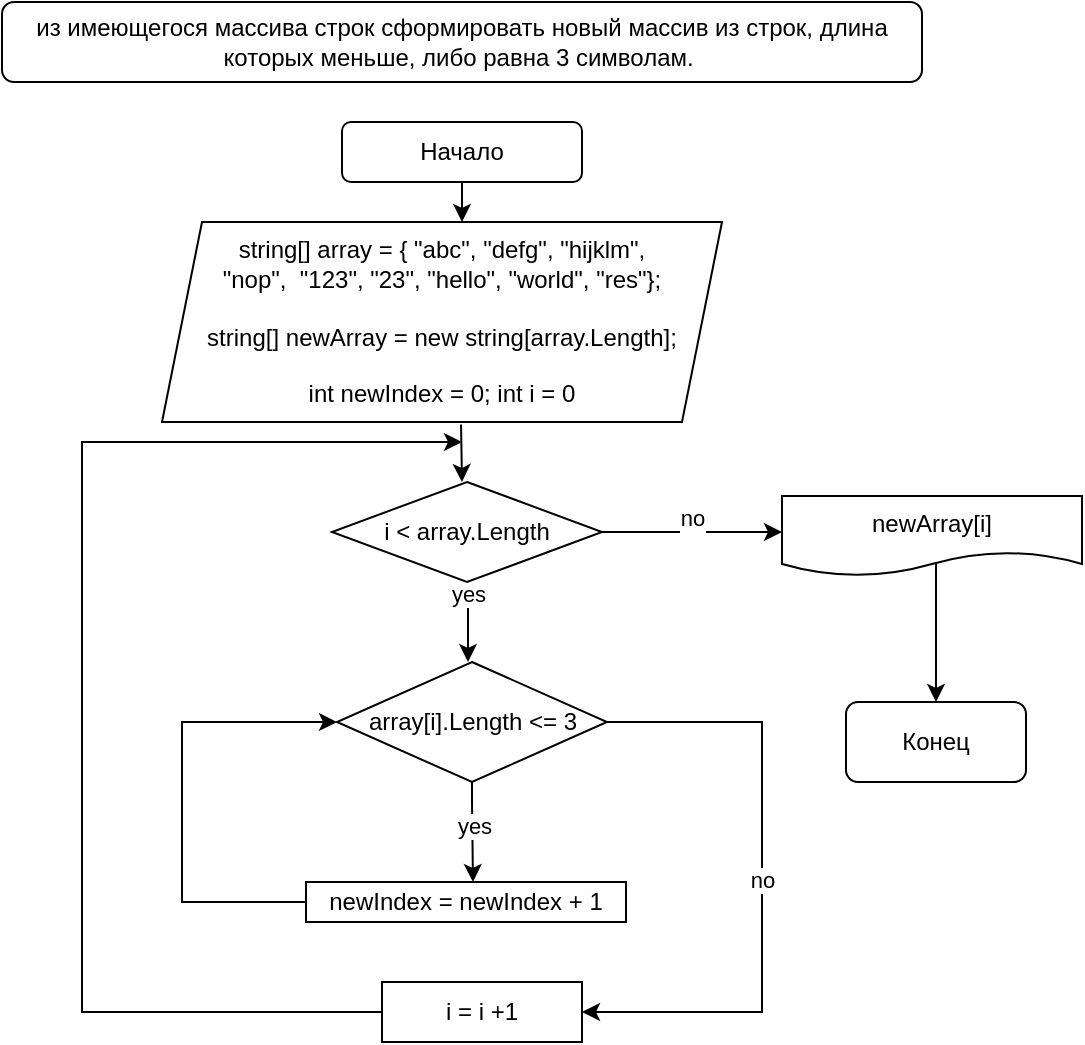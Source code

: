 <mxfile version="23.1.6" type="device">
  <diagram id="SDqtW6vDtXjuIiV1nofA" name="Страница — 1">
    <mxGraphModel dx="1150" dy="532" grid="1" gridSize="10" guides="1" tooltips="1" connect="1" arrows="1" fold="1" page="1" pageScale="1" pageWidth="827" pageHeight="1169" math="0" shadow="0">
      <root>
        <mxCell id="0" />
        <mxCell id="1" parent="0" />
        <mxCell id="V1BcTMNRtq71sPn2eTib-2" value="из имеющегося массива строк сформировать новый массив из строк, длина которых меньше, либо равна 3 символам.&amp;nbsp;" style="rounded=1;whiteSpace=wrap;html=1;" parent="1" vertex="1">
          <mxGeometry x="170" y="10" width="460" height="40" as="geometry" />
        </mxCell>
        <mxCell id="V1BcTMNRtq71sPn2eTib-6" style="edgeStyle=orthogonalEdgeStyle;rounded=0;orthogonalLoop=1;jettySize=auto;html=1;" parent="1" source="V1BcTMNRtq71sPn2eTib-3" edge="1">
          <mxGeometry relative="1" as="geometry">
            <mxPoint x="400" y="120" as="targetPoint" />
          </mxGeometry>
        </mxCell>
        <mxCell id="V1BcTMNRtq71sPn2eTib-3" value="Начало" style="rounded=1;whiteSpace=wrap;html=1;" parent="1" vertex="1">
          <mxGeometry x="340" y="70" width="120" height="30" as="geometry" />
        </mxCell>
        <mxCell id="V1BcTMNRtq71sPn2eTib-12" value="no" style="edgeStyle=orthogonalEdgeStyle;rounded=0;orthogonalLoop=1;jettySize=auto;html=1;exitX=1;exitY=0.5;exitDx=0;exitDy=0;entryX=1;entryY=0.5;entryDx=0;entryDy=0;" parent="1" source="9CU0pQAWjdjA7GXx1aGo-4" target="V1BcTMNRtq71sPn2eTib-24" edge="1">
          <mxGeometry relative="1" as="geometry">
            <mxPoint x="527.5" y="515" as="targetPoint" />
            <mxPoint x="540" y="370" as="sourcePoint" />
            <Array as="points">
              <mxPoint x="550" y="370" />
              <mxPoint x="550" y="515" />
            </Array>
          </mxGeometry>
        </mxCell>
        <mxCell id="V1BcTMNRtq71sPn2eTib-14" style="edgeStyle=orthogonalEdgeStyle;rounded=0;orthogonalLoop=1;jettySize=auto;html=1;" parent="1" edge="1">
          <mxGeometry relative="1" as="geometry">
            <mxPoint x="403" y="340" as="targetPoint" />
            <Array as="points">
              <mxPoint x="403" y="300" />
              <mxPoint x="403" y="300" />
            </Array>
            <mxPoint x="403" y="310" as="sourcePoint" />
          </mxGeometry>
        </mxCell>
        <mxCell id="V1BcTMNRtq71sPn2eTib-15" value="yes" style="edgeLabel;html=1;align=center;verticalAlign=middle;resizable=0;points=[];" parent="V1BcTMNRtq71sPn2eTib-14" vertex="1" connectable="0">
          <mxGeometry x="-0.481" y="2" relative="1" as="geometry">
            <mxPoint x="-2" y="3" as="offset" />
          </mxGeometry>
        </mxCell>
        <mxCell id="V1BcTMNRtq71sPn2eTib-10" value="i &amp;lt; array.Length" style="rhombus;whiteSpace=wrap;html=1;" parent="1" vertex="1">
          <mxGeometry x="335" y="250" width="135" height="50" as="geometry" />
        </mxCell>
        <mxCell id="V1BcTMNRtq71sPn2eTib-24" value="i = i +1" style="rounded=0;whiteSpace=wrap;html=1;" parent="1" vertex="1">
          <mxGeometry x="360" y="500" width="100" height="30" as="geometry" />
        </mxCell>
        <mxCell id="V1BcTMNRtq71sPn2eTib-28" value="" style="endArrow=classic;html=1;rounded=0;exitX=0;exitY=0.5;exitDx=0;exitDy=0;" parent="1" edge="1">
          <mxGeometry width="50" height="50" relative="1" as="geometry">
            <mxPoint x="360" y="515" as="sourcePoint" />
            <mxPoint x="400" y="230" as="targetPoint" />
            <Array as="points">
              <mxPoint x="210" y="515" />
              <mxPoint x="210" y="380" />
              <mxPoint x="210" y="230" />
            </Array>
          </mxGeometry>
        </mxCell>
        <mxCell id="V1BcTMNRtq71sPn2eTib-37" value="newArray[i]" style="shape=document;whiteSpace=wrap;html=1;boundedLbl=1;" parent="1" vertex="1">
          <mxGeometry x="560" y="257" width="150" height="40" as="geometry" />
        </mxCell>
        <mxCell id="V1BcTMNRtq71sPn2eTib-39" value="Конец" style="rounded=1;whiteSpace=wrap;html=1;" parent="1" vertex="1">
          <mxGeometry x="592" y="360" width="90" height="40" as="geometry" />
        </mxCell>
        <mxCell id="rwz0ngQuxjt0QZH2HCq4-13" value="" style="endArrow=classic;html=1;rounded=0;entryX=0.5;entryY=0;entryDx=0;entryDy=0;" parent="1" edge="1" target="V1BcTMNRtq71sPn2eTib-39">
          <mxGeometry width="50" height="50" relative="1" as="geometry">
            <mxPoint x="637" y="290" as="sourcePoint" />
            <mxPoint x="552" y="230" as="targetPoint" />
            <Array as="points" />
          </mxGeometry>
        </mxCell>
        <mxCell id="rwz0ngQuxjt0QZH2HCq4-18" value="" style="endArrow=classic;html=1;rounded=0;exitX=0.534;exitY=1.012;exitDx=0;exitDy=0;exitPerimeter=0;" parent="1" edge="1" source="4pfqJyWqlFU9CB3GQ6XZ-1">
          <mxGeometry width="50" height="50" relative="1" as="geometry">
            <mxPoint x="399.58" y="230" as="sourcePoint" />
            <mxPoint x="400" y="250" as="targetPoint" />
          </mxGeometry>
        </mxCell>
        <mxCell id="rwz0ngQuxjt0QZH2HCq4-22" value="newIndex = newIndex&amp;nbsp;+ 1" style="rounded=0;whiteSpace=wrap;html=1;" parent="1" vertex="1">
          <mxGeometry x="322" y="450" width="160" height="20" as="geometry" />
        </mxCell>
        <mxCell id="9CU0pQAWjdjA7GXx1aGo-1" style="edgeStyle=orthogonalEdgeStyle;rounded=0;orthogonalLoop=1;jettySize=auto;html=1;exitX=0.5;exitY=1;exitDx=0;exitDy=0;" parent="1" source="V1BcTMNRtq71sPn2eTib-3" target="V1BcTMNRtq71sPn2eTib-3" edge="1">
          <mxGeometry relative="1" as="geometry" />
        </mxCell>
        <mxCell id="9CU0pQAWjdjA7GXx1aGo-2" style="edgeStyle=orthogonalEdgeStyle;rounded=0;orthogonalLoop=1;jettySize=auto;html=1;" parent="1" source="9CU0pQAWjdjA7GXx1aGo-4" edge="1">
          <mxGeometry relative="1" as="geometry">
            <mxPoint x="405.5" y="450" as="targetPoint" />
            <Array as="points">
              <mxPoint x="405.5" y="410" />
              <mxPoint x="405.5" y="410" />
            </Array>
          </mxGeometry>
        </mxCell>
        <mxCell id="9CU0pQAWjdjA7GXx1aGo-3" value="yes" style="edgeLabel;html=1;align=center;verticalAlign=middle;resizable=0;points=[];" parent="9CU0pQAWjdjA7GXx1aGo-2" vertex="1" connectable="0">
          <mxGeometry x="-0.481" y="2" relative="1" as="geometry">
            <mxPoint x="-2" y="9" as="offset" />
          </mxGeometry>
        </mxCell>
        <mxCell id="9CU0pQAWjdjA7GXx1aGo-4" value="array[i].Length &amp;lt;= 3" style="rhombus;whiteSpace=wrap;html=1;" parent="1" vertex="1">
          <mxGeometry x="337.5" y="340" width="135" height="60" as="geometry" />
        </mxCell>
        <mxCell id="9CU0pQAWjdjA7GXx1aGo-11" value="" style="endArrow=classic;html=1;rounded=0;entryX=0;entryY=0.5;entryDx=0;entryDy=0;exitX=0;exitY=0.5;exitDx=0;exitDy=0;" parent="1" source="rwz0ngQuxjt0QZH2HCq4-22" target="9CU0pQAWjdjA7GXx1aGo-4" edge="1">
          <mxGeometry width="50" height="50" relative="1" as="geometry">
            <mxPoint x="470" y="510" as="sourcePoint" />
            <mxPoint x="520" y="460" as="targetPoint" />
            <Array as="points">
              <mxPoint x="260" y="460" />
              <mxPoint x="260" y="420" />
              <mxPoint x="260" y="370" />
            </Array>
          </mxGeometry>
        </mxCell>
        <mxCell id="9CU0pQAWjdjA7GXx1aGo-13" value="&#xa;&lt;span style=&quot;color: rgb(0, 0, 0); font-family: Helvetica; font-size: 11px; font-style: normal; font-variant-ligatures: normal; font-variant-caps: normal; font-weight: 400; letter-spacing: normal; orphans: 2; text-align: center; text-indent: 0px; text-transform: none; widows: 2; word-spacing: 0px; -webkit-text-stroke-width: 0px; background-color: rgb(255, 255, 255); text-decoration-thickness: initial; text-decoration-style: initial; text-decoration-color: initial; float: none; display: inline !important;&quot;&gt;no&lt;/span&gt;&#xa;&#xa;" style="endArrow=classic;html=1;rounded=0;exitX=1;exitY=0.5;exitDx=0;exitDy=0;" parent="1" edge="1">
          <mxGeometry width="50" height="50" relative="1" as="geometry">
            <mxPoint x="470" y="275" as="sourcePoint" />
            <mxPoint x="560" y="275" as="targetPoint" />
            <mxPoint as="offset" />
          </mxGeometry>
        </mxCell>
        <mxCell id="4pfqJyWqlFU9CB3GQ6XZ-1" value="string[] array = { &quot;abc&quot;, &quot;defg&quot;, &quot;hijklm&quot;, &lt;br&gt;&quot;nop&quot;,&amp;nbsp;&amp;nbsp;&quot;123&quot;, &quot;23&quot;, &quot;hello&quot;, &quot;world&quot;, &quot;res&quot;};&lt;br&gt;&lt;br&gt;string[] newArray = new string[array.Length];&lt;br&gt;&lt;br&gt;int newIndex = 0; int i = 0" style="shape=parallelogram;perimeter=parallelogramPerimeter;whiteSpace=wrap;html=1;fixedSize=1;" vertex="1" parent="1">
          <mxGeometry x="250" y="120" width="280" height="100" as="geometry" />
        </mxCell>
      </root>
    </mxGraphModel>
  </diagram>
</mxfile>
